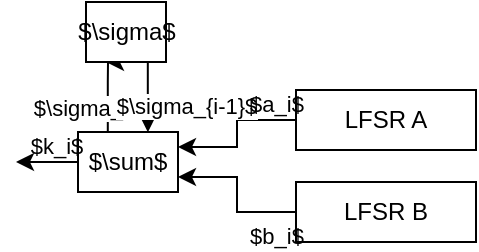 <mxfile version="18.0.1" type="device"><diagram id="XlqzobAcwcZaECM1g3f6" name="Seite-1"><mxGraphModel dx="306" dy="285" grid="1" gridSize="10" guides="1" tooltips="1" connect="1" arrows="1" fold="1" page="1" pageScale="1" pageWidth="1654" pageHeight="1169" math="0" shadow="0"><root><mxCell id="0"/><mxCell id="1" parent="0"/><mxCell id="dEwXBFAMe3M92vWPR8C2-5" style="edgeStyle=orthogonalEdgeStyle;rounded=0;orthogonalLoop=1;jettySize=auto;html=1;entryX=1;entryY=0.25;entryDx=0;entryDy=0;" parent="1" source="dEwXBFAMe3M92vWPR8C2-2" target="dEwXBFAMe3M92vWPR8C2-4" edge="1"><mxGeometry relative="1" as="geometry"/></mxCell><mxCell id="dEwXBFAMe3M92vWPR8C2-2" value="LFSR A" style="rounded=0;whiteSpace=wrap;html=1;" parent="1" vertex="1"><mxGeometry x="360" y="314" width="90" height="30" as="geometry"/></mxCell><mxCell id="dEwXBFAMe3M92vWPR8C2-6" style="edgeStyle=orthogonalEdgeStyle;rounded=0;orthogonalLoop=1;jettySize=auto;html=1;entryX=1;entryY=0.75;entryDx=0;entryDy=0;" parent="1" source="dEwXBFAMe3M92vWPR8C2-3" target="dEwXBFAMe3M92vWPR8C2-4" edge="1"><mxGeometry relative="1" as="geometry"/></mxCell><mxCell id="dEwXBFAMe3M92vWPR8C2-3" value="LFSR B" style="rounded=0;whiteSpace=wrap;html=1;" parent="1" vertex="1"><mxGeometry x="360" y="360" width="90" height="30" as="geometry"/></mxCell><mxCell id="dEwXBFAMe3M92vWPR8C2-7" style="edgeStyle=orthogonalEdgeStyle;rounded=0;orthogonalLoop=1;jettySize=auto;html=1;" parent="1" source="dEwXBFAMe3M92vWPR8C2-4" edge="1"><mxGeometry relative="1" as="geometry"><mxPoint x="220" y="350" as="targetPoint"/></mxGeometry></mxCell><mxCell id="dEwXBFAMe3M92vWPR8C2-22" value="$\sigma_i$" style="edgeStyle=orthogonalEdgeStyle;rounded=0;orthogonalLoop=1;jettySize=auto;html=1;exitX=0.298;exitY=-0.003;exitDx=0;exitDy=0;entryX=0.25;entryY=1;entryDx=0;entryDy=0;exitPerimeter=0;" parent="1" source="dEwXBFAMe3M92vWPR8C2-4" target="dEwXBFAMe3M92vWPR8C2-12" edge="1"><mxGeometry x="-0.339" y="11" relative="1" as="geometry"><Array as="points"><mxPoint x="266" y="310"/><mxPoint x="266" y="310"/><mxPoint x="266" y="300"/></Array><mxPoint as="offset"/></mxGeometry></mxCell><mxCell id="dEwXBFAMe3M92vWPR8C2-23" style="rounded=0;orthogonalLoop=1;jettySize=auto;html=1;exitX=0.699;exitY=0.005;exitDx=0;exitDy=0;entryX=0.75;entryY=1;entryDx=0;entryDy=0;exitPerimeter=0;startArrow=classic;startFill=1;endArrow=none;endFill=0;edgeStyle=orthogonalEdgeStyle;" parent="1" source="dEwXBFAMe3M92vWPR8C2-4" target="dEwXBFAMe3M92vWPR8C2-12" edge="1"><mxGeometry relative="1" as="geometry"><Array as="points"><mxPoint x="286" y="300"/></Array></mxGeometry></mxCell><mxCell id="dEwXBFAMe3M92vWPR8C2-24" value="$\sigma_{i-1}$" style="edgeLabel;html=1;align=center;verticalAlign=middle;resizable=0;points=[];" parent="dEwXBFAMe3M92vWPR8C2-23" vertex="1" connectable="0"><mxGeometry x="0.227" y="1" relative="1" as="geometry"><mxPoint x="20" y="9" as="offset"/></mxGeometry></mxCell><mxCell id="dEwXBFAMe3M92vWPR8C2-4" value="$\sum$" style="rounded=0;whiteSpace=wrap;html=1;" parent="1" vertex="1"><mxGeometry x="251" y="335" width="50" height="30" as="geometry"/></mxCell><mxCell id="dEwXBFAMe3M92vWPR8C2-8" value="$a_i$" style="edgeLabel;html=1;align=center;verticalAlign=middle;resizable=0;points=[];labelBackgroundColor=none;" parent="1" vertex="1" connectable="0"><mxGeometry x="350" y="322" as="geometry"><mxPoint y="-1" as="offset"/></mxGeometry></mxCell><mxCell id="dEwXBFAMe3M92vWPR8C2-9" value="$b_i$" style="edgeLabel;html=1;align=center;verticalAlign=middle;resizable=0;points=[];labelBackgroundColor=none;" parent="1" vertex="1" connectable="0"><mxGeometry x="354.0" y="383" as="geometry"><mxPoint x="-4" y="4" as="offset"/></mxGeometry></mxCell><mxCell id="dEwXBFAMe3M92vWPR8C2-10" value="$k_i$" style="edgeLabel;html=1;align=center;verticalAlign=middle;resizable=0;points=[];labelBackgroundColor=none;" parent="1" vertex="1" connectable="0"><mxGeometry x="240" y="344" as="geometry"><mxPoint y="-2" as="offset"/></mxGeometry></mxCell><mxCell id="dEwXBFAMe3M92vWPR8C2-12" value="" style="rounded=0;html=1;" parent="1" vertex="1"><mxGeometry x="255" y="270" width="40" height="30" as="geometry"/></mxCell><mxCell id="dEwXBFAMe3M92vWPR8C2-15" value="$\sigma$" style="text;html=1;align=center;verticalAlign=middle;resizable=0;points=[];autosize=1;strokeColor=none;fillColor=none;" parent="1" vertex="1"><mxGeometry x="245" y="275" width="60" height="20" as="geometry"/></mxCell></root></mxGraphModel></diagram></mxfile>